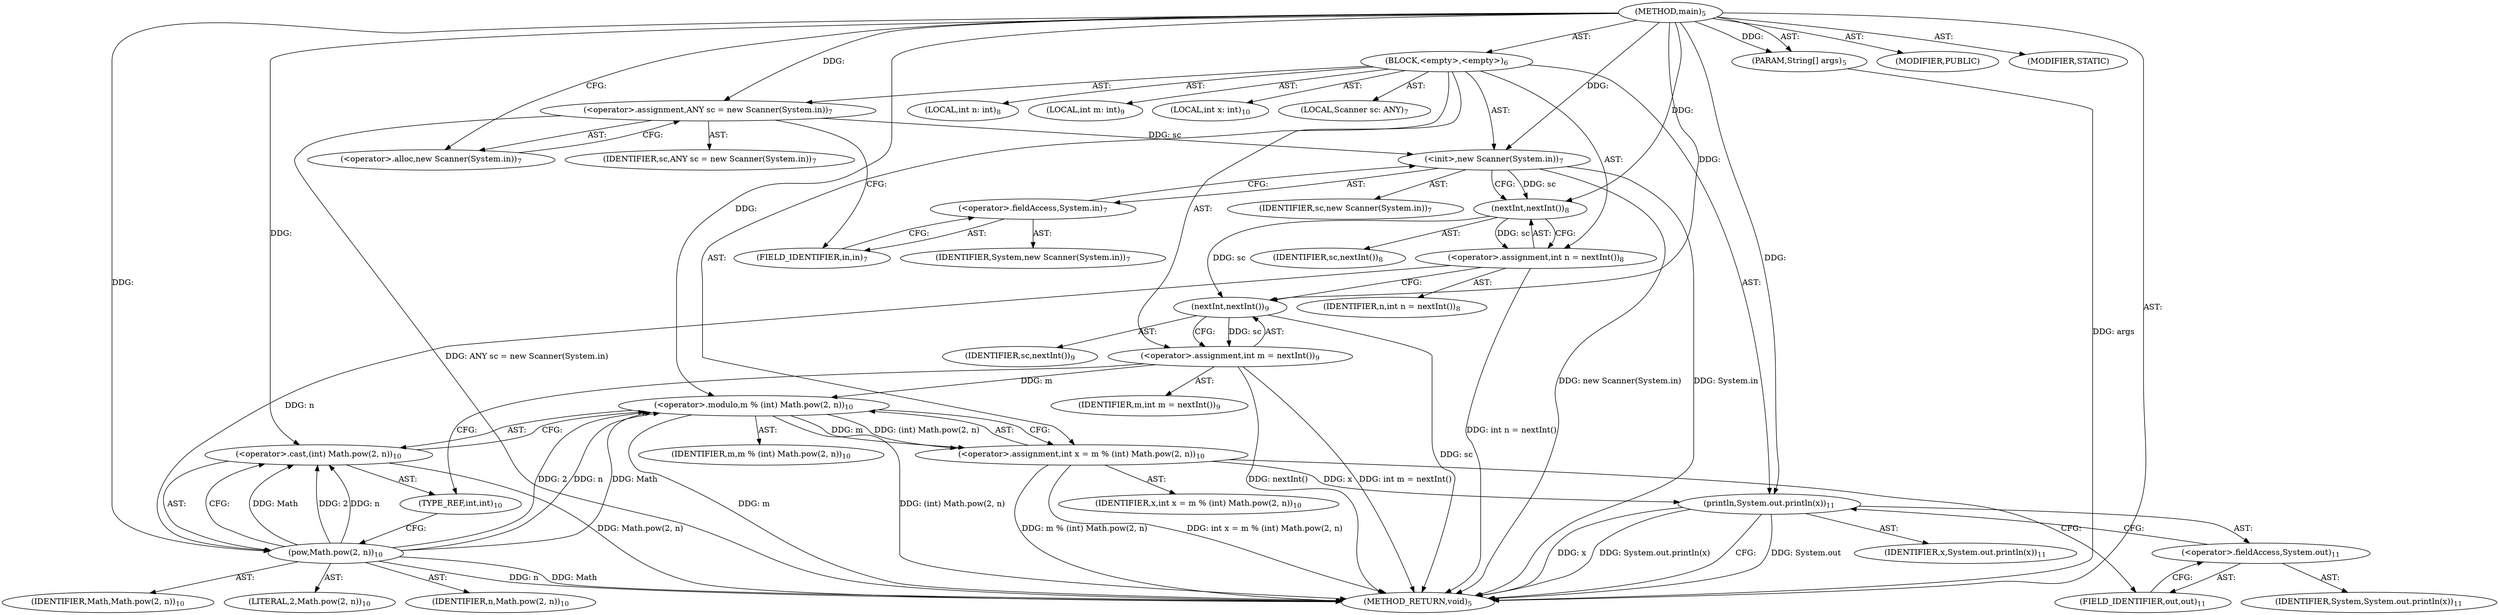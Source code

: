 digraph "main" {  
"19" [label = <(METHOD,main)<SUB>5</SUB>> ]
"20" [label = <(PARAM,String[] args)<SUB>5</SUB>> ]
"21" [label = <(BLOCK,&lt;empty&gt;,&lt;empty&gt;)<SUB>6</SUB>> ]
"4" [label = <(LOCAL,Scanner sc: ANY)<SUB>7</SUB>> ]
"22" [label = <(&lt;operator&gt;.assignment,ANY sc = new Scanner(System.in))<SUB>7</SUB>> ]
"23" [label = <(IDENTIFIER,sc,ANY sc = new Scanner(System.in))<SUB>7</SUB>> ]
"24" [label = <(&lt;operator&gt;.alloc,new Scanner(System.in))<SUB>7</SUB>> ]
"25" [label = <(&lt;init&gt;,new Scanner(System.in))<SUB>7</SUB>> ]
"3" [label = <(IDENTIFIER,sc,new Scanner(System.in))<SUB>7</SUB>> ]
"26" [label = <(&lt;operator&gt;.fieldAccess,System.in)<SUB>7</SUB>> ]
"27" [label = <(IDENTIFIER,System,new Scanner(System.in))<SUB>7</SUB>> ]
"28" [label = <(FIELD_IDENTIFIER,in,in)<SUB>7</SUB>> ]
"29" [label = <(LOCAL,int n: int)<SUB>8</SUB>> ]
"30" [label = <(&lt;operator&gt;.assignment,int n = nextInt())<SUB>8</SUB>> ]
"31" [label = <(IDENTIFIER,n,int n = nextInt())<SUB>8</SUB>> ]
"32" [label = <(nextInt,nextInt())<SUB>8</SUB>> ]
"33" [label = <(IDENTIFIER,sc,nextInt())<SUB>8</SUB>> ]
"34" [label = <(LOCAL,int m: int)<SUB>9</SUB>> ]
"35" [label = <(&lt;operator&gt;.assignment,int m = nextInt())<SUB>9</SUB>> ]
"36" [label = <(IDENTIFIER,m,int m = nextInt())<SUB>9</SUB>> ]
"37" [label = <(nextInt,nextInt())<SUB>9</SUB>> ]
"38" [label = <(IDENTIFIER,sc,nextInt())<SUB>9</SUB>> ]
"39" [label = <(LOCAL,int x: int)<SUB>10</SUB>> ]
"40" [label = <(&lt;operator&gt;.assignment,int x = m % (int) Math.pow(2, n))<SUB>10</SUB>> ]
"41" [label = <(IDENTIFIER,x,int x = m % (int) Math.pow(2, n))<SUB>10</SUB>> ]
"42" [label = <(&lt;operator&gt;.modulo,m % (int) Math.pow(2, n))<SUB>10</SUB>> ]
"43" [label = <(IDENTIFIER,m,m % (int) Math.pow(2, n))<SUB>10</SUB>> ]
"44" [label = <(&lt;operator&gt;.cast,(int) Math.pow(2, n))<SUB>10</SUB>> ]
"45" [label = <(TYPE_REF,int,int)<SUB>10</SUB>> ]
"46" [label = <(pow,Math.pow(2, n))<SUB>10</SUB>> ]
"47" [label = <(IDENTIFIER,Math,Math.pow(2, n))<SUB>10</SUB>> ]
"48" [label = <(LITERAL,2,Math.pow(2, n))<SUB>10</SUB>> ]
"49" [label = <(IDENTIFIER,n,Math.pow(2, n))<SUB>10</SUB>> ]
"50" [label = <(println,System.out.println(x))<SUB>11</SUB>> ]
"51" [label = <(&lt;operator&gt;.fieldAccess,System.out)<SUB>11</SUB>> ]
"52" [label = <(IDENTIFIER,System,System.out.println(x))<SUB>11</SUB>> ]
"53" [label = <(FIELD_IDENTIFIER,out,out)<SUB>11</SUB>> ]
"54" [label = <(IDENTIFIER,x,System.out.println(x))<SUB>11</SUB>> ]
"55" [label = <(MODIFIER,PUBLIC)> ]
"56" [label = <(MODIFIER,STATIC)> ]
"57" [label = <(METHOD_RETURN,void)<SUB>5</SUB>> ]
  "19" -> "20"  [ label = "AST: "] 
  "19" -> "21"  [ label = "AST: "] 
  "19" -> "55"  [ label = "AST: "] 
  "19" -> "56"  [ label = "AST: "] 
  "19" -> "57"  [ label = "AST: "] 
  "21" -> "4"  [ label = "AST: "] 
  "21" -> "22"  [ label = "AST: "] 
  "21" -> "25"  [ label = "AST: "] 
  "21" -> "29"  [ label = "AST: "] 
  "21" -> "30"  [ label = "AST: "] 
  "21" -> "34"  [ label = "AST: "] 
  "21" -> "35"  [ label = "AST: "] 
  "21" -> "39"  [ label = "AST: "] 
  "21" -> "40"  [ label = "AST: "] 
  "21" -> "50"  [ label = "AST: "] 
  "22" -> "23"  [ label = "AST: "] 
  "22" -> "24"  [ label = "AST: "] 
  "25" -> "3"  [ label = "AST: "] 
  "25" -> "26"  [ label = "AST: "] 
  "26" -> "27"  [ label = "AST: "] 
  "26" -> "28"  [ label = "AST: "] 
  "30" -> "31"  [ label = "AST: "] 
  "30" -> "32"  [ label = "AST: "] 
  "32" -> "33"  [ label = "AST: "] 
  "35" -> "36"  [ label = "AST: "] 
  "35" -> "37"  [ label = "AST: "] 
  "37" -> "38"  [ label = "AST: "] 
  "40" -> "41"  [ label = "AST: "] 
  "40" -> "42"  [ label = "AST: "] 
  "42" -> "43"  [ label = "AST: "] 
  "42" -> "44"  [ label = "AST: "] 
  "44" -> "45"  [ label = "AST: "] 
  "44" -> "46"  [ label = "AST: "] 
  "46" -> "47"  [ label = "AST: "] 
  "46" -> "48"  [ label = "AST: "] 
  "46" -> "49"  [ label = "AST: "] 
  "50" -> "51"  [ label = "AST: "] 
  "50" -> "54"  [ label = "AST: "] 
  "51" -> "52"  [ label = "AST: "] 
  "51" -> "53"  [ label = "AST: "] 
  "22" -> "28"  [ label = "CFG: "] 
  "25" -> "32"  [ label = "CFG: "] 
  "30" -> "37"  [ label = "CFG: "] 
  "35" -> "45"  [ label = "CFG: "] 
  "40" -> "53"  [ label = "CFG: "] 
  "50" -> "57"  [ label = "CFG: "] 
  "24" -> "22"  [ label = "CFG: "] 
  "26" -> "25"  [ label = "CFG: "] 
  "32" -> "30"  [ label = "CFG: "] 
  "37" -> "35"  [ label = "CFG: "] 
  "42" -> "40"  [ label = "CFG: "] 
  "51" -> "50"  [ label = "CFG: "] 
  "28" -> "26"  [ label = "CFG: "] 
  "44" -> "42"  [ label = "CFG: "] 
  "53" -> "51"  [ label = "CFG: "] 
  "45" -> "46"  [ label = "CFG: "] 
  "46" -> "44"  [ label = "CFG: "] 
  "19" -> "24"  [ label = "CFG: "] 
  "20" -> "57"  [ label = "DDG: args"] 
  "22" -> "57"  [ label = "DDG: ANY sc = new Scanner(System.in)"] 
  "25" -> "57"  [ label = "DDG: System.in"] 
  "25" -> "57"  [ label = "DDG: new Scanner(System.in)"] 
  "30" -> "57"  [ label = "DDG: int n = nextInt()"] 
  "37" -> "57"  [ label = "DDG: sc"] 
  "35" -> "57"  [ label = "DDG: nextInt()"] 
  "35" -> "57"  [ label = "DDG: int m = nextInt()"] 
  "42" -> "57"  [ label = "DDG: m"] 
  "46" -> "57"  [ label = "DDG: n"] 
  "44" -> "57"  [ label = "DDG: Math.pow(2, n)"] 
  "42" -> "57"  [ label = "DDG: (int) Math.pow(2, n)"] 
  "40" -> "57"  [ label = "DDG: m % (int) Math.pow(2, n)"] 
  "40" -> "57"  [ label = "DDG: int x = m % (int) Math.pow(2, n)"] 
  "50" -> "57"  [ label = "DDG: System.out"] 
  "50" -> "57"  [ label = "DDG: x"] 
  "50" -> "57"  [ label = "DDG: System.out.println(x)"] 
  "46" -> "57"  [ label = "DDG: Math"] 
  "19" -> "20"  [ label = "DDG: "] 
  "19" -> "22"  [ label = "DDG: "] 
  "32" -> "30"  [ label = "DDG: sc"] 
  "37" -> "35"  [ label = "DDG: sc"] 
  "42" -> "40"  [ label = "DDG: m"] 
  "42" -> "40"  [ label = "DDG: (int) Math.pow(2, n)"] 
  "22" -> "25"  [ label = "DDG: sc"] 
  "19" -> "25"  [ label = "DDG: "] 
  "40" -> "50"  [ label = "DDG: x"] 
  "19" -> "50"  [ label = "DDG: "] 
  "25" -> "32"  [ label = "DDG: sc"] 
  "19" -> "32"  [ label = "DDG: "] 
  "32" -> "37"  [ label = "DDG: sc"] 
  "19" -> "37"  [ label = "DDG: "] 
  "35" -> "42"  [ label = "DDG: m"] 
  "19" -> "42"  [ label = "DDG: "] 
  "46" -> "42"  [ label = "DDG: Math"] 
  "46" -> "42"  [ label = "DDG: 2"] 
  "46" -> "42"  [ label = "DDG: n"] 
  "19" -> "44"  [ label = "DDG: "] 
  "46" -> "44"  [ label = "DDG: Math"] 
  "46" -> "44"  [ label = "DDG: 2"] 
  "46" -> "44"  [ label = "DDG: n"] 
  "19" -> "46"  [ label = "DDG: "] 
  "30" -> "46"  [ label = "DDG: n"] 
}
